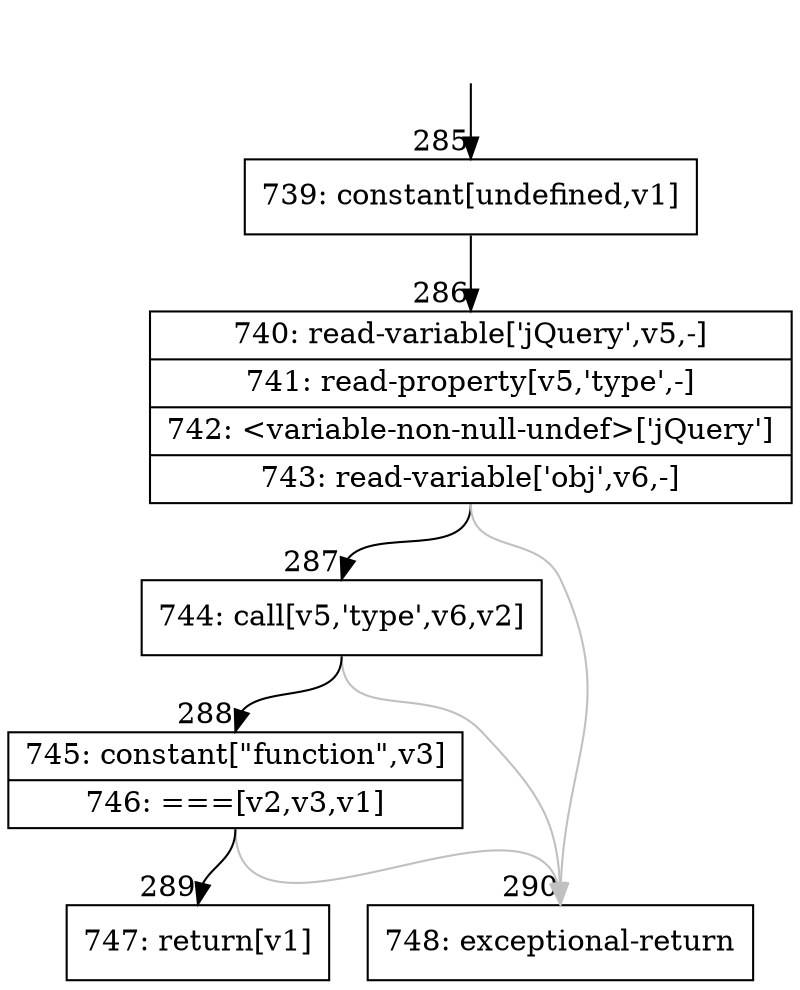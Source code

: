 digraph {
rankdir="TD"
BB_entry22[shape=none,label=""];
BB_entry22 -> BB285 [tailport=s, headport=n, headlabel="    285"]
BB285 [shape=record label="{739: constant[undefined,v1]}" ] 
BB285 -> BB286 [tailport=s, headport=n, headlabel="      286"]
BB286 [shape=record label="{740: read-variable['jQuery',v5,-]|741: read-property[v5,'type',-]|742: \<variable-non-null-undef\>['jQuery']|743: read-variable['obj',v6,-]}" ] 
BB286 -> BB287 [tailport=s, headport=n, headlabel="      287"]
BB286 -> BB290 [tailport=s, headport=n, color=gray, headlabel="      290"]
BB287 [shape=record label="{744: call[v5,'type',v6,v2]}" ] 
BB287 -> BB288 [tailport=s, headport=n, headlabel="      288"]
BB287 -> BB290 [tailport=s, headport=n, color=gray]
BB288 [shape=record label="{745: constant[\"function\",v3]|746: ===[v2,v3,v1]}" ] 
BB288 -> BB289 [tailport=s, headport=n, headlabel="      289"]
BB288 -> BB290 [tailport=s, headport=n, color=gray]
BB289 [shape=record label="{747: return[v1]}" ] 
BB290 [shape=record label="{748: exceptional-return}" ] 
}
